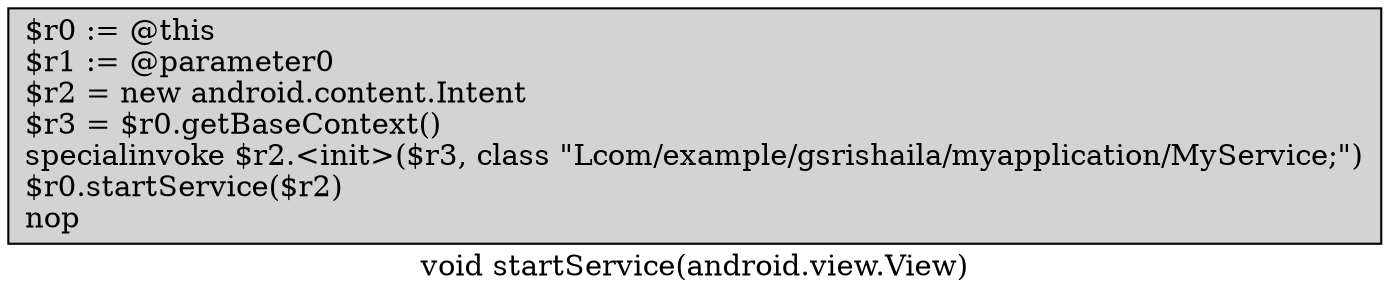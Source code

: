digraph "void startService(android.view.View)" {
    label="void startService(android.view.View)";
    node [shape=box];
    "0" [style=filled,fillcolor=gray,style=filled,fillcolor=lightgray,label="$r0 := @this\l$r1 := @parameter0\l$r2 = new android.content.Intent\l$r3 = $r0.getBaseContext()\lspecialinvoke $r2.<init>($r3, class \"Lcom/example/gsrishaila/myapplication/MyService;\")\l$r0.startService($r2)\lnop\l",];
}
